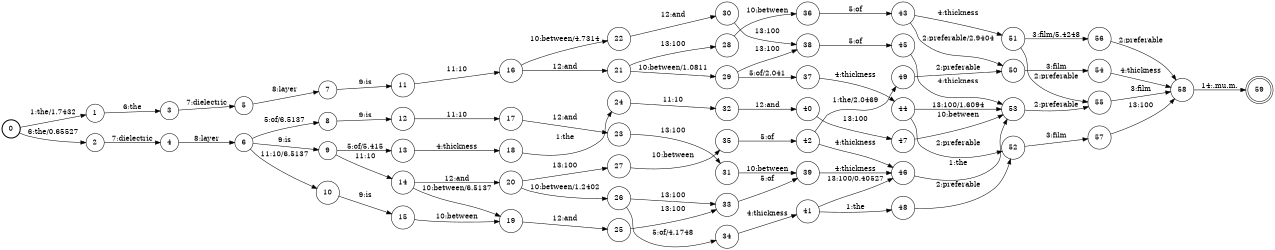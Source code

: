 digraph FST {
rankdir = LR;
size = "8.5,11";
label = "";
center = 1;
orientation = Portrait;
ranksep = "0.4";
nodesep = "0.25";
0 [label = "0", shape = circle, style = bold, fontsize = 14]
	0 -> 1 [label = "1:the/1.7432", fontsize = 14];
	0 -> 2 [label = "6:the/0.65527", fontsize = 14];
1 [label = "1", shape = circle, style = solid, fontsize = 14]
	1 -> 3 [label = "6:the", fontsize = 14];
2 [label = "2", shape = circle, style = solid, fontsize = 14]
	2 -> 4 [label = "7:dielectric", fontsize = 14];
3 [label = "3", shape = circle, style = solid, fontsize = 14]
	3 -> 5 [label = "7:dielectric", fontsize = 14];
4 [label = "4", shape = circle, style = solid, fontsize = 14]
	4 -> 6 [label = "8:layer", fontsize = 14];
5 [label = "5", shape = circle, style = solid, fontsize = 14]
	5 -> 7 [label = "8:layer", fontsize = 14];
6 [label = "6", shape = circle, style = solid, fontsize = 14]
	6 -> 8 [label = "5:of/6.5137", fontsize = 14];
	6 -> 9 [label = "9:is", fontsize = 14];
	6 -> 10 [label = "11:10/6.5137", fontsize = 14];
7 [label = "7", shape = circle, style = solid, fontsize = 14]
	7 -> 11 [label = "9:is", fontsize = 14];
8 [label = "8", shape = circle, style = solid, fontsize = 14]
	8 -> 12 [label = "9:is", fontsize = 14];
9 [label = "9", shape = circle, style = solid, fontsize = 14]
	9 -> 13 [label = "5:of/5.415", fontsize = 14];
	9 -> 14 [label = "11:10", fontsize = 14];
10 [label = "10", shape = circle, style = solid, fontsize = 14]
	10 -> 15 [label = "9:is", fontsize = 14];
11 [label = "11", shape = circle, style = solid, fontsize = 14]
	11 -> 16 [label = "11:10", fontsize = 14];
12 [label = "12", shape = circle, style = solid, fontsize = 14]
	12 -> 17 [label = "11:10", fontsize = 14];
13 [label = "13", shape = circle, style = solid, fontsize = 14]
	13 -> 18 [label = "4:thickness", fontsize = 14];
14 [label = "14", shape = circle, style = solid, fontsize = 14]
	14 -> 19 [label = "10:between/6.5137", fontsize = 14];
	14 -> 20 [label = "12:and", fontsize = 14];
15 [label = "15", shape = circle, style = solid, fontsize = 14]
	15 -> 19 [label = "10:between", fontsize = 14];
16 [label = "16", shape = circle, style = solid, fontsize = 14]
	16 -> 22 [label = "10:between/4.7314", fontsize = 14];
	16 -> 21 [label = "12:and", fontsize = 14];
17 [label = "17", shape = circle, style = solid, fontsize = 14]
	17 -> 23 [label = "12:and", fontsize = 14];
18 [label = "18", shape = circle, style = solid, fontsize = 14]
	18 -> 24 [label = "1:the", fontsize = 14];
19 [label = "19", shape = circle, style = solid, fontsize = 14]
	19 -> 25 [label = "12:and", fontsize = 14];
20 [label = "20", shape = circle, style = solid, fontsize = 14]
	20 -> 26 [label = "10:between/1.2402", fontsize = 14];
	20 -> 27 [label = "13:100", fontsize = 14];
21 [label = "21", shape = circle, style = solid, fontsize = 14]
	21 -> 29 [label = "10:between/1.0811", fontsize = 14];
	21 -> 28 [label = "13:100", fontsize = 14];
22 [label = "22", shape = circle, style = solid, fontsize = 14]
	22 -> 30 [label = "12:and", fontsize = 14];
23 [label = "23", shape = circle, style = solid, fontsize = 14]
	23 -> 31 [label = "13:100", fontsize = 14];
24 [label = "24", shape = circle, style = solid, fontsize = 14]
	24 -> 32 [label = "11:10", fontsize = 14];
25 [label = "25", shape = circle, style = solid, fontsize = 14]
	25 -> 33 [label = "13:100", fontsize = 14];
26 [label = "26", shape = circle, style = solid, fontsize = 14]
	26 -> 34 [label = "5:of/4.1748", fontsize = 14];
	26 -> 33 [label = "13:100", fontsize = 14];
27 [label = "27", shape = circle, style = solid, fontsize = 14]
	27 -> 35 [label = "10:between", fontsize = 14];
28 [label = "28", shape = circle, style = solid, fontsize = 14]
	28 -> 36 [label = "10:between", fontsize = 14];
29 [label = "29", shape = circle, style = solid, fontsize = 14]
	29 -> 37 [label = "5:of/2.041", fontsize = 14];
	29 -> 38 [label = "13:100", fontsize = 14];
30 [label = "30", shape = circle, style = solid, fontsize = 14]
	30 -> 38 [label = "13:100", fontsize = 14];
31 [label = "31", shape = circle, style = solid, fontsize = 14]
	31 -> 39 [label = "10:between", fontsize = 14];
32 [label = "32", shape = circle, style = solid, fontsize = 14]
	32 -> 40 [label = "12:and", fontsize = 14];
33 [label = "33", shape = circle, style = solid, fontsize = 14]
	33 -> 39 [label = "5:of", fontsize = 14];
34 [label = "34", shape = circle, style = solid, fontsize = 14]
	34 -> 41 [label = "4:thickness", fontsize = 14];
35 [label = "35", shape = circle, style = solid, fontsize = 14]
	35 -> 42 [label = "5:of", fontsize = 14];
36 [label = "36", shape = circle, style = solid, fontsize = 14]
	36 -> 43 [label = "5:of", fontsize = 14];
37 [label = "37", shape = circle, style = solid, fontsize = 14]
	37 -> 44 [label = "4:thickness", fontsize = 14];
38 [label = "38", shape = circle, style = solid, fontsize = 14]
	38 -> 45 [label = "5:of", fontsize = 14];
39 [label = "39", shape = circle, style = solid, fontsize = 14]
	39 -> 46 [label = "4:thickness", fontsize = 14];
40 [label = "40", shape = circle, style = solid, fontsize = 14]
	40 -> 47 [label = "13:100", fontsize = 14];
41 [label = "41", shape = circle, style = solid, fontsize = 14]
	41 -> 48 [label = "1:the", fontsize = 14];
	41 -> 46 [label = "13:100/0.40527", fontsize = 14];
42 [label = "42", shape = circle, style = solid, fontsize = 14]
	42 -> 46 [label = "4:thickness", fontsize = 14];
	42 -> 49 [label = "1:the/2.0469", fontsize = 14];
43 [label = "43", shape = circle, style = solid, fontsize = 14]
	43 -> 50 [label = "2:preferable/2.9404", fontsize = 14];
	43 -> 51 [label = "4:thickness", fontsize = 14];
44 [label = "44", shape = circle, style = solid, fontsize = 14]
	44 -> 52 [label = "2:preferable", fontsize = 14];
	44 -> 53 [label = "13:100/1.6094", fontsize = 14];
45 [label = "45", shape = circle, style = solid, fontsize = 14]
	45 -> 53 [label = "4:thickness", fontsize = 14];
46 [label = "46", shape = circle, style = solid, fontsize = 14]
	46 -> 53 [label = "1:the", fontsize = 14];
47 [label = "47", shape = circle, style = solid, fontsize = 14]
	47 -> 53 [label = "10:between", fontsize = 14];
48 [label = "48", shape = circle, style = solid, fontsize = 14]
	48 -> 52 [label = "2:preferable", fontsize = 14];
49 [label = "49", shape = circle, style = solid, fontsize = 14]
	49 -> 50 [label = "2:preferable", fontsize = 14];
50 [label = "50", shape = circle, style = solid, fontsize = 14]
	50 -> 54 [label = "3:film", fontsize = 14];
51 [label = "51", shape = circle, style = solid, fontsize = 14]
	51 -> 55 [label = "2:preferable", fontsize = 14];
	51 -> 56 [label = "3:film/5.4248", fontsize = 14];
52 [label = "52", shape = circle, style = solid, fontsize = 14]
	52 -> 57 [label = "3:film", fontsize = 14];
53 [label = "53", shape = circle, style = solid, fontsize = 14]
	53 -> 55 [label = "2:preferable", fontsize = 14];
54 [label = "54", shape = circle, style = solid, fontsize = 14]
	54 -> 58 [label = "4:thickness", fontsize = 14];
55 [label = "55", shape = circle, style = solid, fontsize = 14]
	55 -> 58 [label = "3:film", fontsize = 14];
56 [label = "56", shape = circle, style = solid, fontsize = 14]
	56 -> 58 [label = "2:preferable", fontsize = 14];
57 [label = "57", shape = circle, style = solid, fontsize = 14]
	57 -> 58 [label = "13:100", fontsize = 14];
58 [label = "58", shape = circle, style = solid, fontsize = 14]
	58 -> 59 [label = "14:.mu.m.", fontsize = 14];
59 [label = "59", shape = doublecircle, style = solid, fontsize = 14]
}
